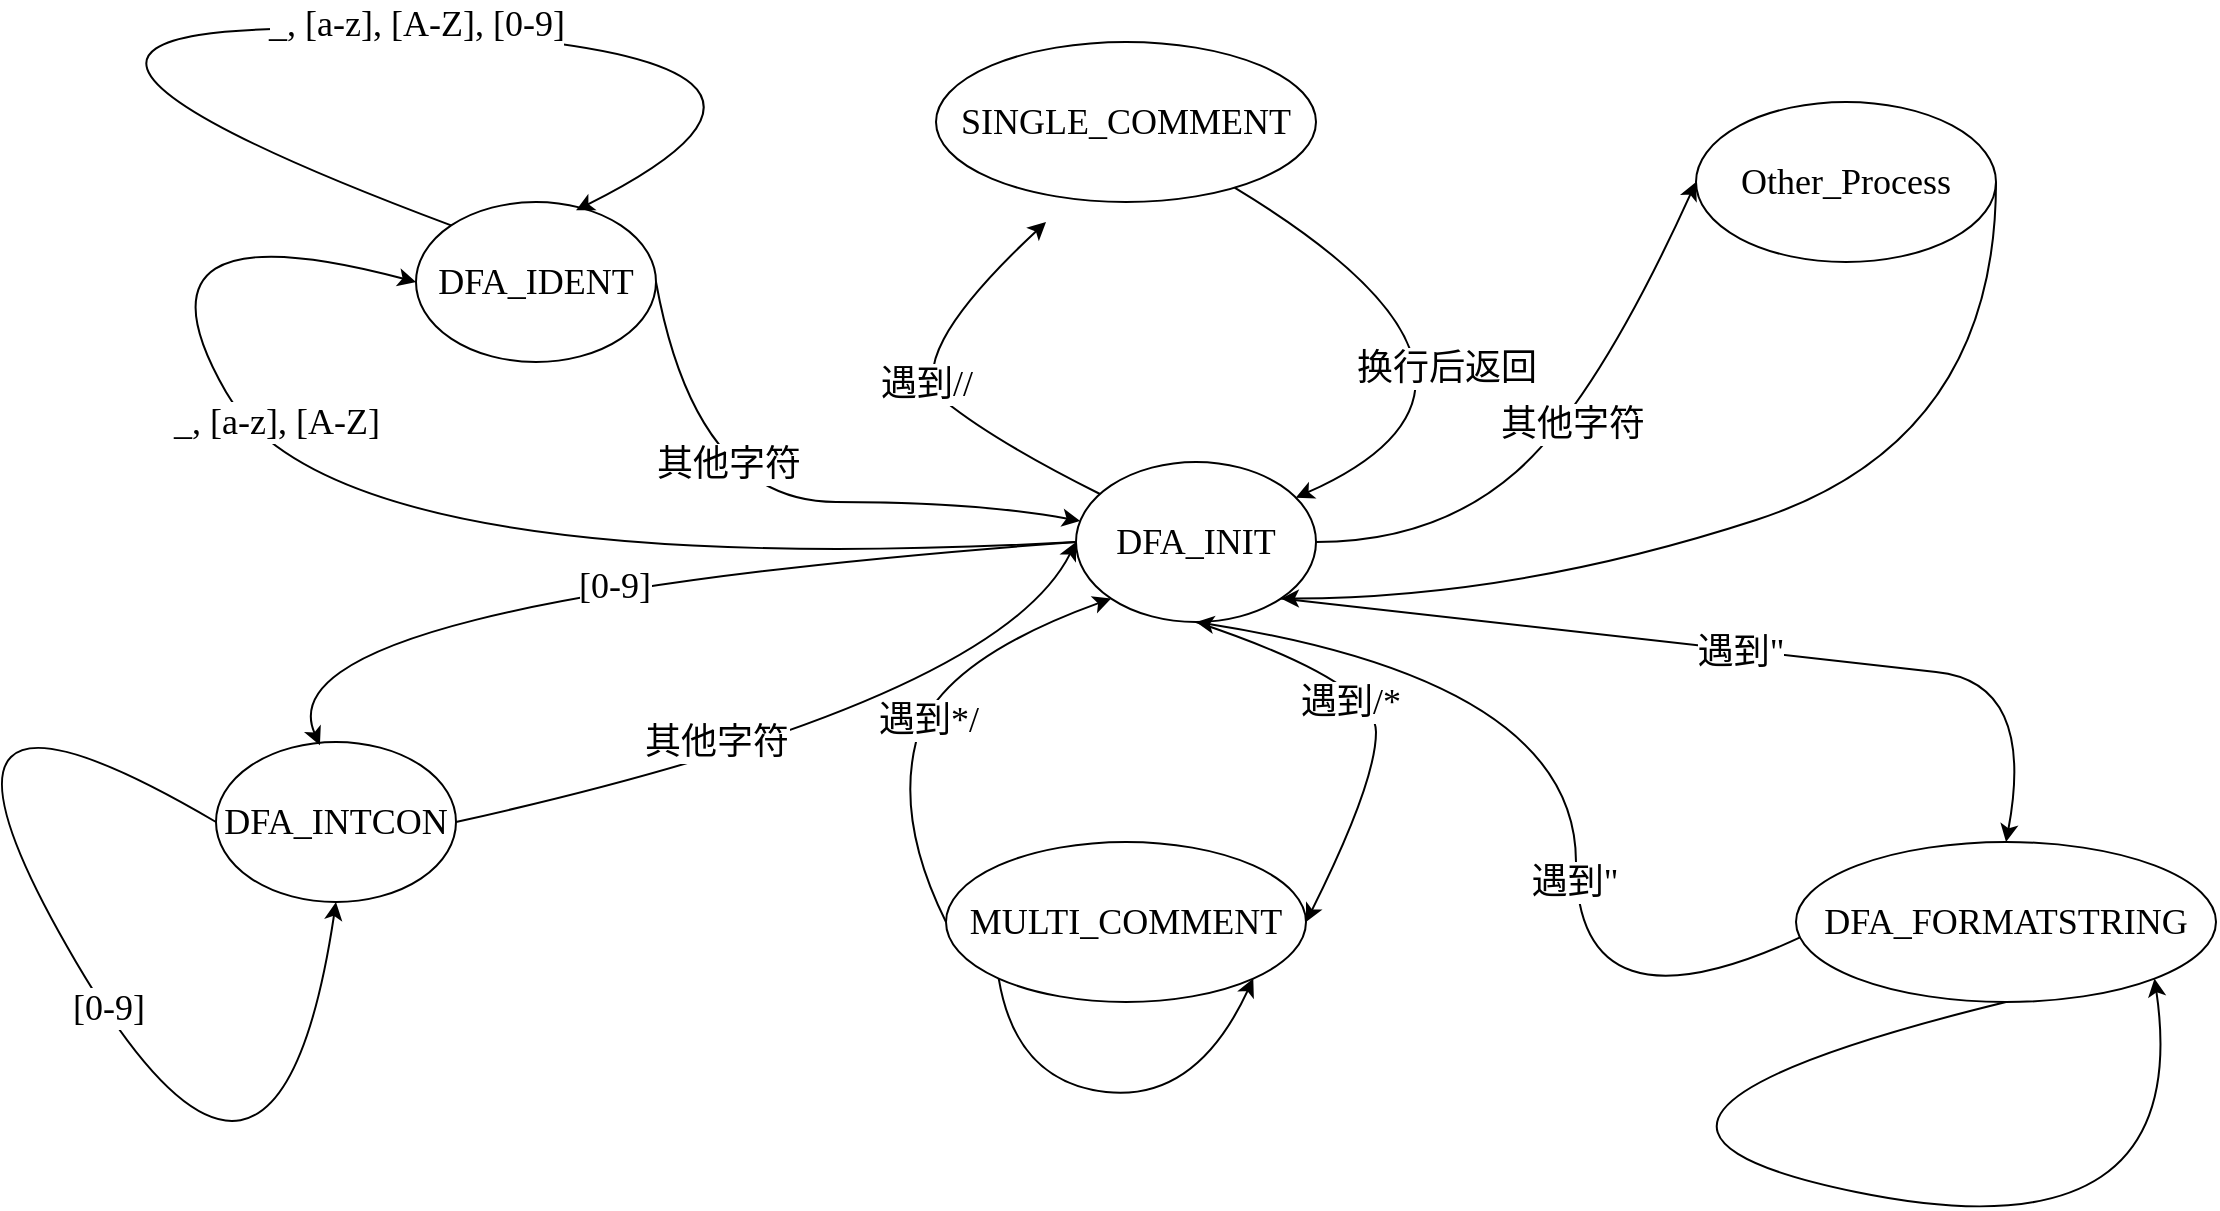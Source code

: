 <mxfile version="16.5.1" type="device"><diagram id="-tsfLe9rmr1q9x8v2Kh3" name="第 1 页"><mxGraphModel dx="1278" dy="649" grid="1" gridSize="10" guides="1" tooltips="1" connect="1" arrows="1" fold="1" page="1" pageScale="1" pageWidth="1169" pageHeight="827" math="0" shadow="0"><root><mxCell id="0"/><mxCell id="1" parent="0"/><mxCell id="FFbB8KYrmBrbRHdHNnF8-8" value="DFA_INIT" style="ellipse;whiteSpace=wrap;html=1;fontFamily=华文中宋;fontSize=18;" vertex="1" parent="1"><mxGeometry x="560" y="260" width="120" height="80" as="geometry"/></mxCell><mxCell id="FFbB8KYrmBrbRHdHNnF8-9" value="SINGLE_COMMENT" style="ellipse;whiteSpace=wrap;html=1;fontFamily=华文中宋;fontSize=18;" vertex="1" parent="1"><mxGeometry x="490" y="50" width="190" height="80" as="geometry"/></mxCell><mxCell id="FFbB8KYrmBrbRHdHNnF8-10" value="MULTI_COMMENT" style="ellipse;whiteSpace=wrap;html=1;fontFamily=华文中宋;fontSize=18;" vertex="1" parent="1"><mxGeometry x="495" y="450" width="180" height="80" as="geometry"/></mxCell><mxCell id="FFbB8KYrmBrbRHdHNnF8-11" value="" style="curved=1;endArrow=classic;html=1;rounded=0;fontFamily=华文中宋;fontSize=18;" edge="1" parent="1" source="FFbB8KYrmBrbRHdHNnF8-8"><mxGeometry width="50" height="50" relative="1" as="geometry"><mxPoint x="495" y="190" as="sourcePoint"/><mxPoint x="545" y="140" as="targetPoint"/><Array as="points"><mxPoint x="520" y="250"/><mxPoint x="470" y="210"/></Array></mxGeometry></mxCell><mxCell id="FFbB8KYrmBrbRHdHNnF8-12" value="遇到//" style="edgeLabel;html=1;align=center;verticalAlign=middle;resizable=0;points=[];fontSize=18;fontFamily=华文中宋;" vertex="1" connectable="0" parent="FFbB8KYrmBrbRHdHNnF8-11"><mxGeometry x="-0.075" y="-1" relative="1" as="geometry"><mxPoint as="offset"/></mxGeometry></mxCell><mxCell id="FFbB8KYrmBrbRHdHNnF8-13" value="" style="curved=1;endArrow=classic;html=1;rounded=0;fontFamily=华文中宋;fontSize=18;" edge="1" parent="1" source="FFbB8KYrmBrbRHdHNnF8-9" target="FFbB8KYrmBrbRHdHNnF8-8"><mxGeometry width="50" height="50" relative="1" as="geometry"><mxPoint x="1250" y="280" as="sourcePoint"/><mxPoint x="1300" y="230" as="targetPoint"/><Array as="points"><mxPoint x="800" y="220"/></Array></mxGeometry></mxCell><mxCell id="FFbB8KYrmBrbRHdHNnF8-14" value="换行后返回" style="edgeLabel;html=1;align=center;verticalAlign=middle;resizable=0;points=[];fontSize=18;fontFamily=华文中宋;" vertex="1" connectable="0" parent="FFbB8KYrmBrbRHdHNnF8-13"><mxGeometry x="-0.17" y="-22" relative="1" as="geometry"><mxPoint as="offset"/></mxGeometry></mxCell><mxCell id="FFbB8KYrmBrbRHdHNnF8-15" value="" style="curved=1;endArrow=classic;html=1;rounded=0;fontFamily=华文中宋;fontSize=18;exitX=0.5;exitY=1;exitDx=0;exitDy=0;entryX=1;entryY=0.5;entryDx=0;entryDy=0;" edge="1" parent="1" source="FFbB8KYrmBrbRHdHNnF8-8" target="FFbB8KYrmBrbRHdHNnF8-10"><mxGeometry width="50" height="50" relative="1" as="geometry"><mxPoint x="1050" y="290" as="sourcePoint"/><mxPoint x="1100" y="240" as="targetPoint"/><Array as="points"><mxPoint x="710" y="370"/><mxPoint x="710" y="420"/></Array></mxGeometry></mxCell><mxCell id="FFbB8KYrmBrbRHdHNnF8-16" value="遇到/*" style="edgeLabel;html=1;align=center;verticalAlign=middle;resizable=0;points=[];fontSize=18;fontFamily=华文中宋;" vertex="1" connectable="0" parent="FFbB8KYrmBrbRHdHNnF8-15"><mxGeometry x="-0.243" y="-14" relative="1" as="geometry"><mxPoint x="1" as="offset"/></mxGeometry></mxCell><mxCell id="FFbB8KYrmBrbRHdHNnF8-17" value="" style="curved=1;endArrow=classic;html=1;rounded=0;fontFamily=华文中宋;fontSize=18;exitX=0;exitY=0.5;exitDx=0;exitDy=0;entryX=0;entryY=1;entryDx=0;entryDy=0;" edge="1" parent="1" source="FFbB8KYrmBrbRHdHNnF8-10" target="FFbB8KYrmBrbRHdHNnF8-8"><mxGeometry width="50" height="50" relative="1" as="geometry"><mxPoint x="1050" y="290" as="sourcePoint"/><mxPoint x="1100" y="240" as="targetPoint"/><Array as="points"><mxPoint x="470" y="440"/><mxPoint x="490" y="360"/></Array></mxGeometry></mxCell><mxCell id="FFbB8KYrmBrbRHdHNnF8-18" value="遇到*/" style="edgeLabel;html=1;align=center;verticalAlign=middle;resizable=0;points=[];fontSize=18;fontFamily=华文中宋;" vertex="1" connectable="0" parent="FFbB8KYrmBrbRHdHNnF8-17"><mxGeometry x="-0.053" y="-3" relative="1" as="geometry"><mxPoint as="offset"/></mxGeometry></mxCell><mxCell id="FFbB8KYrmBrbRHdHNnF8-19" value="DFA_IDENT" style="ellipse;whiteSpace=wrap;html=1;fontFamily=华文中宋;fontSize=18;" vertex="1" parent="1"><mxGeometry x="230" y="130" width="120" height="80" as="geometry"/></mxCell><mxCell id="FFbB8KYrmBrbRHdHNnF8-20" value="DFA_INTCON" style="ellipse;whiteSpace=wrap;html=1;fontFamily=华文中宋;fontSize=18;" vertex="1" parent="1"><mxGeometry x="130" y="400" width="120" height="80" as="geometry"/></mxCell><mxCell id="FFbB8KYrmBrbRHdHNnF8-21" value="DFA_FORMATSTRING" style="ellipse;whiteSpace=wrap;html=1;fontFamily=华文中宋;fontSize=18;" vertex="1" parent="1"><mxGeometry x="920" y="450" width="210" height="80" as="geometry"/></mxCell><mxCell id="FFbB8KYrmBrbRHdHNnF8-23" value="Other_Process" style="ellipse;whiteSpace=wrap;html=1;fontFamily=华文中宋;fontSize=18;" vertex="1" parent="1"><mxGeometry x="870" y="80" width="150" height="80" as="geometry"/></mxCell><mxCell id="FFbB8KYrmBrbRHdHNnF8-25" value="" style="curved=1;endArrow=classic;html=1;rounded=0;fontFamily=华文中宋;fontSize=18;exitX=0;exitY=0.5;exitDx=0;exitDy=0;entryX=0;entryY=0.5;entryDx=0;entryDy=0;" edge="1" parent="1" source="FFbB8KYrmBrbRHdHNnF8-8" target="FFbB8KYrmBrbRHdHNnF8-19"><mxGeometry width="50" height="50" relative="1" as="geometry"><mxPoint x="620" y="300" as="sourcePoint"/><mxPoint x="670" y="250" as="targetPoint"/><Array as="points"><mxPoint x="190" y="320"/><mxPoint x="80" y="130"/></Array></mxGeometry></mxCell><mxCell id="FFbB8KYrmBrbRHdHNnF8-26" value="_, [a-z], [A-Z]" style="edgeLabel;html=1;align=center;verticalAlign=middle;resizable=0;points=[];fontSize=18;fontFamily=华文中宋;" vertex="1" connectable="0" parent="FFbB8KYrmBrbRHdHNnF8-25"><mxGeometry x="0.581" y="-6" relative="1" as="geometry"><mxPoint x="74" y="112" as="offset"/></mxGeometry></mxCell><mxCell id="FFbB8KYrmBrbRHdHNnF8-27" value="" style="curved=1;endArrow=classic;html=1;rounded=0;fontFamily=华文中宋;fontSize=18;exitX=0;exitY=0;exitDx=0;exitDy=0;entryX=0.5;entryY=0;entryDx=0;entryDy=0;" edge="1" parent="1" source="FFbB8KYrmBrbRHdHNnF8-19"><mxGeometry width="50" height="50" relative="1" as="geometry"><mxPoint x="267.574" y="145.856" as="sourcePoint"/><mxPoint x="310" y="134.14" as="targetPoint"/><Array as="points"><mxPoint x="-40" y="34.14"/><mxPoint x="470" y="54.14"/></Array></mxGeometry></mxCell><mxCell id="FFbB8KYrmBrbRHdHNnF8-28" value="_, [a-z], [A-Z], [0-9]" style="edgeLabel;html=1;align=center;verticalAlign=middle;resizable=0;points=[];fontSize=18;fontFamily=华文中宋;" vertex="1" connectable="0" parent="FFbB8KYrmBrbRHdHNnF8-27"><mxGeometry x="0.497" y="-4" relative="1" as="geometry"><mxPoint x="-168" y="-15" as="offset"/></mxGeometry></mxCell><mxCell id="FFbB8KYrmBrbRHdHNnF8-30" value="" style="curved=1;endArrow=classic;html=1;rounded=0;fontFamily=华文中宋;fontSize=18;exitX=1;exitY=0.5;exitDx=0;exitDy=0;" edge="1" parent="1" source="FFbB8KYrmBrbRHdHNnF8-19" target="FFbB8KYrmBrbRHdHNnF8-8"><mxGeometry width="50" height="50" relative="1" as="geometry"><mxPoint x="510" y="300" as="sourcePoint"/><mxPoint x="560" y="250" as="targetPoint"/><Array as="points"><mxPoint x="370" y="280"/><mxPoint x="510" y="280"/></Array></mxGeometry></mxCell><mxCell id="FFbB8KYrmBrbRHdHNnF8-31" value="其他字符" style="edgeLabel;html=1;align=center;verticalAlign=middle;resizable=0;points=[];fontSize=18;fontFamily=华文中宋;" vertex="1" connectable="0" parent="FFbB8KYrmBrbRHdHNnF8-30"><mxGeometry x="-0.373" y="19" relative="1" as="geometry"><mxPoint as="offset"/></mxGeometry></mxCell><mxCell id="FFbB8KYrmBrbRHdHNnF8-32" value="" style="curved=1;endArrow=classic;html=1;rounded=0;fontFamily=华文中宋;fontSize=18;exitX=1;exitY=0.5;exitDx=0;exitDy=0;entryX=0;entryY=0.5;entryDx=0;entryDy=0;" edge="1" parent="1" source="FFbB8KYrmBrbRHdHNnF8-8" target="FFbB8KYrmBrbRHdHNnF8-23"><mxGeometry width="50" height="50" relative="1" as="geometry"><mxPoint x="690" y="300" as="sourcePoint"/><mxPoint x="740" y="250" as="targetPoint"/><Array as="points"><mxPoint x="740" y="300"/><mxPoint x="820" y="230"/></Array></mxGeometry></mxCell><mxCell id="FFbB8KYrmBrbRHdHNnF8-33" value="其他字符" style="edgeLabel;html=1;align=center;verticalAlign=middle;resizable=0;points=[];fontSize=18;fontFamily=华文中宋;" vertex="1" connectable="0" parent="FFbB8KYrmBrbRHdHNnF8-32"><mxGeometry x="0.044" relative="1" as="geometry"><mxPoint as="offset"/></mxGeometry></mxCell><mxCell id="FFbB8KYrmBrbRHdHNnF8-34" value="" style="curved=1;endArrow=classic;html=1;rounded=0;fontFamily=华文中宋;fontSize=18;exitX=1;exitY=0.5;exitDx=0;exitDy=0;entryX=1;entryY=1;entryDx=0;entryDy=0;" edge="1" parent="1" source="FFbB8KYrmBrbRHdHNnF8-23" target="FFbB8KYrmBrbRHdHNnF8-8"><mxGeometry width="50" height="50" relative="1" as="geometry"><mxPoint x="690" y="300" as="sourcePoint"/><mxPoint x="740" y="250" as="targetPoint"/><Array as="points"><mxPoint x="1020" y="250"/><mxPoint x="780" y="328"/></Array></mxGeometry></mxCell><mxCell id="FFbB8KYrmBrbRHdHNnF8-36" value="" style="curved=1;endArrow=classic;html=1;rounded=0;fontFamily=华文中宋;fontSize=18;exitX=0;exitY=0.5;exitDx=0;exitDy=0;entryX=0.433;entryY=0.02;entryDx=0;entryDy=0;entryPerimeter=0;" edge="1" parent="1" source="FFbB8KYrmBrbRHdHNnF8-8" target="FFbB8KYrmBrbRHdHNnF8-20"><mxGeometry width="50" height="50" relative="1" as="geometry"><mxPoint x="690" y="300" as="sourcePoint"/><mxPoint x="740" y="250" as="targetPoint"/><Array as="points"><mxPoint x="150" y="330"/></Array></mxGeometry></mxCell><mxCell id="FFbB8KYrmBrbRHdHNnF8-37" value="[0-9]" style="edgeLabel;html=1;align=center;verticalAlign=middle;resizable=0;points=[];fontSize=18;fontFamily=华文中宋;" vertex="1" connectable="0" parent="FFbB8KYrmBrbRHdHNnF8-36"><mxGeometry x="-0.05" y="5" relative="1" as="geometry"><mxPoint as="offset"/></mxGeometry></mxCell><mxCell id="FFbB8KYrmBrbRHdHNnF8-39" value="" style="curved=1;endArrow=classic;html=1;rounded=0;fontFamily=华文中宋;fontSize=18;exitX=0;exitY=0.5;exitDx=0;exitDy=0;entryX=0.5;entryY=1;entryDx=0;entryDy=0;" edge="1" parent="1" source="FFbB8KYrmBrbRHdHNnF8-20" target="FFbB8KYrmBrbRHdHNnF8-20"><mxGeometry width="50" height="50" relative="1" as="geometry"><mxPoint x="520" y="360" as="sourcePoint"/><mxPoint x="570" y="310" as="targetPoint"/><Array as="points"><mxPoint x="-40" y="340"/><mxPoint x="160" y="680"/></Array></mxGeometry></mxCell><mxCell id="FFbB8KYrmBrbRHdHNnF8-40" value="[0-9]" style="edgeLabel;html=1;align=center;verticalAlign=middle;resizable=0;points=[];fontSize=18;fontFamily=华文中宋;" vertex="1" connectable="0" parent="FFbB8KYrmBrbRHdHNnF8-39"><mxGeometry x="0.063" y="2" relative="1" as="geometry"><mxPoint as="offset"/></mxGeometry></mxCell><mxCell id="FFbB8KYrmBrbRHdHNnF8-41" value="" style="curved=1;endArrow=classic;html=1;rounded=0;fontFamily=华文中宋;fontSize=18;exitX=1;exitY=0.5;exitDx=0;exitDy=0;entryX=0;entryY=0.5;entryDx=0;entryDy=0;" edge="1" parent="1" source="FFbB8KYrmBrbRHdHNnF8-20" target="FFbB8KYrmBrbRHdHNnF8-8"><mxGeometry width="50" height="50" relative="1" as="geometry"><mxPoint x="520" y="430" as="sourcePoint"/><mxPoint x="570" y="380" as="targetPoint"/><Array as="points"><mxPoint x="520" y="380"/></Array></mxGeometry></mxCell><mxCell id="FFbB8KYrmBrbRHdHNnF8-42" value="其他字符" style="edgeLabel;html=1;align=center;verticalAlign=middle;resizable=0;points=[];fontSize=18;fontFamily=华文中宋;" vertex="1" connectable="0" parent="FFbB8KYrmBrbRHdHNnF8-41"><mxGeometry x="-0.082" y="11" relative="1" as="geometry"><mxPoint x="-32" y="7" as="offset"/></mxGeometry></mxCell><mxCell id="FFbB8KYrmBrbRHdHNnF8-43" value="" style="curved=1;endArrow=classic;html=1;rounded=0;fontFamily=华文中宋;fontSize=18;exitX=0;exitY=1;exitDx=0;exitDy=0;entryX=1;entryY=1;entryDx=0;entryDy=0;" edge="1" parent="1" source="FFbB8KYrmBrbRHdHNnF8-10" target="FFbB8KYrmBrbRHdHNnF8-10"><mxGeometry width="50" height="50" relative="1" as="geometry"><mxPoint x="520" y="330" as="sourcePoint"/><mxPoint x="570" y="280" as="targetPoint"/><Array as="points"><mxPoint x="530" y="570"/><mxPoint x="620" y="580"/></Array></mxGeometry></mxCell><mxCell id="FFbB8KYrmBrbRHdHNnF8-44" value="" style="curved=1;endArrow=classic;html=1;rounded=0;fontFamily=华文中宋;fontSize=18;exitX=1;exitY=1;exitDx=0;exitDy=0;entryX=0.5;entryY=0;entryDx=0;entryDy=0;" edge="1" parent="1" source="FFbB8KYrmBrbRHdHNnF8-8" target="FFbB8KYrmBrbRHdHNnF8-21"><mxGeometry width="50" height="50" relative="1" as="geometry"><mxPoint x="520" y="390" as="sourcePoint"/><mxPoint x="570" y="340" as="targetPoint"/><Array as="points"><mxPoint x="940" y="360"/><mxPoint x="1040" y="370"/></Array></mxGeometry></mxCell><mxCell id="FFbB8KYrmBrbRHdHNnF8-46" value="遇到&quot;" style="edgeLabel;html=1;align=center;verticalAlign=middle;resizable=0;points=[];fontSize=18;fontFamily=华文中宋;" vertex="1" connectable="0" parent="FFbB8KYrmBrbRHdHNnF8-44"><mxGeometry x="0.0" relative="1" as="geometry"><mxPoint as="offset"/></mxGeometry></mxCell><mxCell id="FFbB8KYrmBrbRHdHNnF8-45" value="" style="curved=1;endArrow=classic;html=1;rounded=0;fontFamily=华文中宋;fontSize=18;exitX=0.011;exitY=0.595;exitDx=0;exitDy=0;exitPerimeter=0;entryX=0.5;entryY=1;entryDx=0;entryDy=0;" edge="1" parent="1" source="FFbB8KYrmBrbRHdHNnF8-21" target="FFbB8KYrmBrbRHdHNnF8-8"><mxGeometry width="50" height="50" relative="1" as="geometry"><mxPoint x="520" y="390" as="sourcePoint"/><mxPoint x="570" y="340" as="targetPoint"/><Array as="points"><mxPoint x="810" y="550"/><mxPoint x="810" y="370"/></Array></mxGeometry></mxCell><mxCell id="FFbB8KYrmBrbRHdHNnF8-47" value="遇到&quot;" style="edgeLabel;html=1;align=center;verticalAlign=middle;resizable=0;points=[];fontSize=18;fontFamily=华文中宋;" vertex="1" connectable="0" parent="FFbB8KYrmBrbRHdHNnF8-45"><mxGeometry x="-0.176" y="1" relative="1" as="geometry"><mxPoint as="offset"/></mxGeometry></mxCell><mxCell id="FFbB8KYrmBrbRHdHNnF8-48" value="" style="curved=1;endArrow=classic;html=1;rounded=0;fontFamily=华文中宋;fontSize=18;exitX=0.5;exitY=1;exitDx=0;exitDy=0;entryX=1;entryY=1;entryDx=0;entryDy=0;" edge="1" parent="1" source="FFbB8KYrmBrbRHdHNnF8-21" target="FFbB8KYrmBrbRHdHNnF8-21"><mxGeometry width="50" height="50" relative="1" as="geometry"><mxPoint x="520" y="390" as="sourcePoint"/><mxPoint x="570" y="340" as="targetPoint"/><Array as="points"><mxPoint x="780" y="590"/><mxPoint x="1120" y="660"/></Array></mxGeometry></mxCell></root></mxGraphModel></diagram></mxfile>